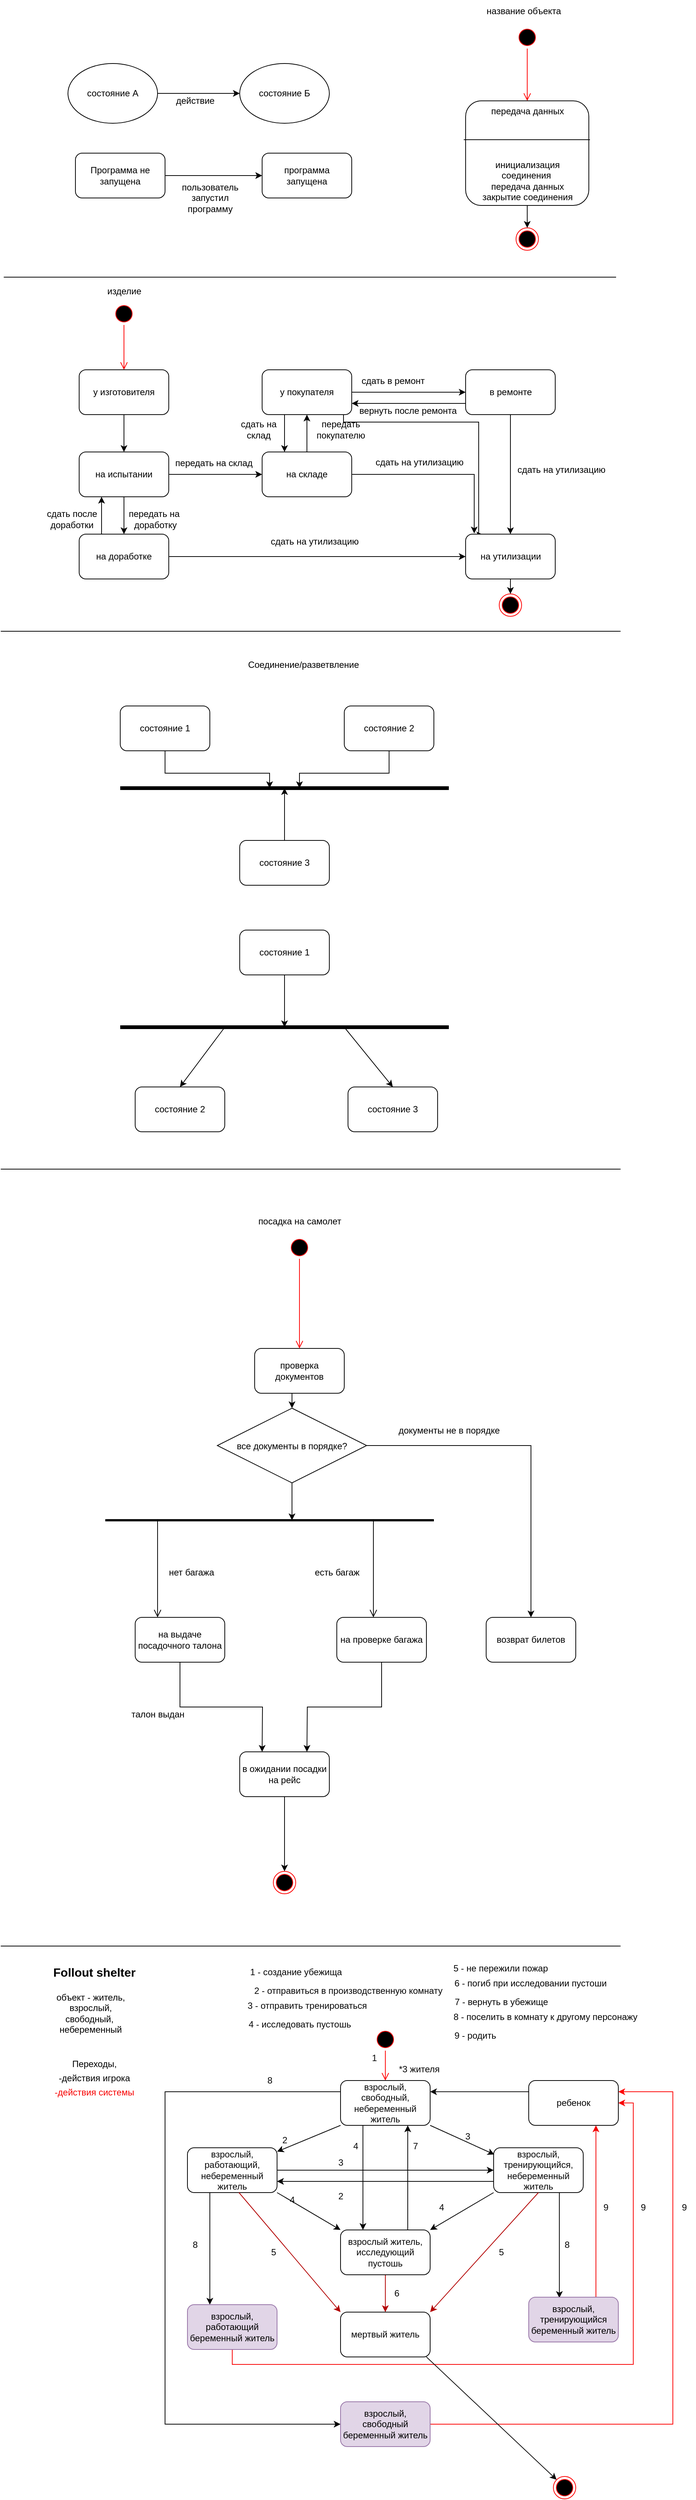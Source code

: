 <mxfile version="20.7.4" type="github">
  <diagram id="4FVqRy1BgZaTJsyZ32Cb" name="Страница 1">
    <mxGraphModel dx="880" dy="529" grid="1" gridSize="10" guides="1" tooltips="1" connect="1" arrows="1" fold="1" page="1" pageScale="1" pageWidth="827" pageHeight="1169" math="0" shadow="0">
      <root>
        <mxCell id="0" />
        <mxCell id="1" parent="0" />
        <mxCell id="MuFjzAMceaMPNN2TPgRs-1" value="состояние А" style="ellipse;whiteSpace=wrap;html=1;" vertex="1" parent="1">
          <mxGeometry x="90" y="120" width="120" height="80" as="geometry" />
        </mxCell>
        <mxCell id="MuFjzAMceaMPNN2TPgRs-2" value="состояние Б" style="ellipse;whiteSpace=wrap;html=1;" vertex="1" parent="1">
          <mxGeometry x="320" y="120" width="120" height="80" as="geometry" />
        </mxCell>
        <mxCell id="MuFjzAMceaMPNN2TPgRs-3" value="" style="endArrow=classic;html=1;rounded=0;exitX=1;exitY=0.5;exitDx=0;exitDy=0;entryX=0;entryY=0.5;entryDx=0;entryDy=0;" edge="1" parent="1" source="MuFjzAMceaMPNN2TPgRs-1" target="MuFjzAMceaMPNN2TPgRs-2">
          <mxGeometry width="50" height="50" relative="1" as="geometry">
            <mxPoint x="390" y="300" as="sourcePoint" />
            <mxPoint x="440" y="250" as="targetPoint" />
          </mxGeometry>
        </mxCell>
        <mxCell id="MuFjzAMceaMPNN2TPgRs-4" value="Программа не запущена" style="rounded=1;whiteSpace=wrap;html=1;" vertex="1" parent="1">
          <mxGeometry x="100" y="240" width="120" height="60" as="geometry" />
        </mxCell>
        <mxCell id="MuFjzAMceaMPNN2TPgRs-5" value="программа запущена" style="rounded=1;whiteSpace=wrap;html=1;" vertex="1" parent="1">
          <mxGeometry x="350" y="240" width="120" height="60" as="geometry" />
        </mxCell>
        <mxCell id="MuFjzAMceaMPNN2TPgRs-6" value="" style="endArrow=classic;html=1;rounded=0;exitX=1;exitY=0.5;exitDx=0;exitDy=0;" edge="1" parent="1" source="MuFjzAMceaMPNN2TPgRs-4" target="MuFjzAMceaMPNN2TPgRs-5">
          <mxGeometry width="50" height="50" relative="1" as="geometry">
            <mxPoint x="390" y="290" as="sourcePoint" />
            <mxPoint x="440" y="240" as="targetPoint" />
          </mxGeometry>
        </mxCell>
        <mxCell id="MuFjzAMceaMPNN2TPgRs-7" value="пользователь &lt;br&gt;запустил &lt;br&gt;программу" style="text;html=1;align=center;verticalAlign=middle;resizable=0;points=[];autosize=1;strokeColor=none;fillColor=none;" vertex="1" parent="1">
          <mxGeometry x="230" y="270" width="100" height="60" as="geometry" />
        </mxCell>
        <mxCell id="MuFjzAMceaMPNN2TPgRs-8" value="действие" style="text;html=1;align=center;verticalAlign=middle;resizable=0;points=[];autosize=1;strokeColor=none;fillColor=none;" vertex="1" parent="1">
          <mxGeometry x="220" y="155" width="80" height="30" as="geometry" />
        </mxCell>
        <mxCell id="MuFjzAMceaMPNN2TPgRs-9" value="" style="ellipse;html=1;shape=startState;fillColor=#000000;strokeColor=#ff0000;" vertex="1" parent="1">
          <mxGeometry x="690" y="70" width="30" height="30" as="geometry" />
        </mxCell>
        <mxCell id="MuFjzAMceaMPNN2TPgRs-10" value="" style="edgeStyle=orthogonalEdgeStyle;html=1;verticalAlign=bottom;endArrow=open;endSize=8;strokeColor=#ff0000;rounded=0;entryX=0.5;entryY=0;entryDx=0;entryDy=0;" edge="1" source="MuFjzAMceaMPNN2TPgRs-9" parent="1" target="MuFjzAMceaMPNN2TPgRs-13">
          <mxGeometry relative="1" as="geometry">
            <mxPoint x="705" y="160" as="targetPoint" />
          </mxGeometry>
        </mxCell>
        <mxCell id="MuFjzAMceaMPNN2TPgRs-11" value="" style="ellipse;html=1;shape=endState;fillColor=#000000;strokeColor=#ff0000;" vertex="1" parent="1">
          <mxGeometry x="690" y="340" width="30" height="30" as="geometry" />
        </mxCell>
        <mxCell id="MuFjzAMceaMPNN2TPgRs-12" value="название объекта" style="text;html=1;align=center;verticalAlign=middle;resizable=0;points=[];autosize=1;strokeColor=none;fillColor=none;" vertex="1" parent="1">
          <mxGeometry x="640" y="35" width="120" height="30" as="geometry" />
        </mxCell>
        <mxCell id="MuFjzAMceaMPNN2TPgRs-13" value="передача данных&lt;br&gt;&lt;br&gt;&lt;br&gt;&lt;br&gt;&lt;br&gt;инициализация&lt;br&gt;соединения&amp;nbsp;&lt;br&gt;передача данных&lt;br&gt;закрытие соединения" style="rounded=1;whiteSpace=wrap;html=1;verticalAlign=top;" vertex="1" parent="1">
          <mxGeometry x="622.5" y="170" width="165" height="140" as="geometry" />
        </mxCell>
        <mxCell id="MuFjzAMceaMPNN2TPgRs-14" value="" style="endArrow=none;html=1;rounded=0;entryX=1.009;entryY=0.371;entryDx=0;entryDy=0;entryPerimeter=0;" edge="1" parent="1" target="MuFjzAMceaMPNN2TPgRs-13">
          <mxGeometry width="50" height="50" relative="1" as="geometry">
            <mxPoint x="620" y="222" as="sourcePoint" />
            <mxPoint x="730" y="185" as="targetPoint" />
          </mxGeometry>
        </mxCell>
        <mxCell id="MuFjzAMceaMPNN2TPgRs-15" value="" style="endArrow=classic;html=1;rounded=0;entryX=0.5;entryY=0;entryDx=0;entryDy=0;exitX=0.5;exitY=1;exitDx=0;exitDy=0;" edge="1" parent="1" source="MuFjzAMceaMPNN2TPgRs-13" target="MuFjzAMceaMPNN2TPgRs-11">
          <mxGeometry width="50" height="50" relative="1" as="geometry">
            <mxPoint x="390" y="270" as="sourcePoint" />
            <mxPoint x="440" y="220" as="targetPoint" />
          </mxGeometry>
        </mxCell>
        <mxCell id="MuFjzAMceaMPNN2TPgRs-16" value="" style="ellipse;html=1;shape=startState;fillColor=#000000;strokeColor=#ff0000;" vertex="1" parent="1">
          <mxGeometry x="150" y="440" width="30" height="30" as="geometry" />
        </mxCell>
        <mxCell id="MuFjzAMceaMPNN2TPgRs-17" value="" style="edgeStyle=orthogonalEdgeStyle;html=1;verticalAlign=bottom;endArrow=open;endSize=8;strokeColor=#ff0000;rounded=0;" edge="1" source="MuFjzAMceaMPNN2TPgRs-16" parent="1">
          <mxGeometry relative="1" as="geometry">
            <mxPoint x="165" y="530" as="targetPoint" />
          </mxGeometry>
        </mxCell>
        <mxCell id="MuFjzAMceaMPNN2TPgRs-18" value="изделие" style="text;html=1;align=center;verticalAlign=middle;resizable=0;points=[];autosize=1;strokeColor=none;fillColor=none;" vertex="1" parent="1">
          <mxGeometry x="130" y="410" width="70" height="30" as="geometry" />
        </mxCell>
        <mxCell id="MuFjzAMceaMPNN2TPgRs-19" value="" style="line;strokeWidth=1;fillColor=none;align=left;verticalAlign=middle;spacingTop=-1;spacingLeft=3;spacingRight=3;rotatable=0;labelPosition=right;points=[];portConstraint=eastwest;strokeColor=inherit;" vertex="1" parent="1">
          <mxGeometry x="4" y="402" width="820" height="8" as="geometry" />
        </mxCell>
        <mxCell id="MuFjzAMceaMPNN2TPgRs-20" value="у изготовителя" style="rounded=1;whiteSpace=wrap;html=1;" vertex="1" parent="1">
          <mxGeometry x="105" y="530" width="120" height="60" as="geometry" />
        </mxCell>
        <mxCell id="MuFjzAMceaMPNN2TPgRs-21" value="на испытании" style="rounded=1;whiteSpace=wrap;html=1;" vertex="1" parent="1">
          <mxGeometry x="105" y="640" width="120" height="60" as="geometry" />
        </mxCell>
        <mxCell id="MuFjzAMceaMPNN2TPgRs-22" value="" style="endArrow=classic;html=1;rounded=0;exitX=0.5;exitY=1;exitDx=0;exitDy=0;entryX=0.5;entryY=0;entryDx=0;entryDy=0;" edge="1" parent="1" source="MuFjzAMceaMPNN2TPgRs-20" target="MuFjzAMceaMPNN2TPgRs-21">
          <mxGeometry width="50" height="50" relative="1" as="geometry">
            <mxPoint x="390" y="670" as="sourcePoint" />
            <mxPoint x="440" y="620" as="targetPoint" />
          </mxGeometry>
        </mxCell>
        <mxCell id="MuFjzAMceaMPNN2TPgRs-45" style="edgeStyle=orthogonalEdgeStyle;rounded=0;orthogonalLoop=1;jettySize=auto;html=1;exitX=1;exitY=0.5;exitDx=0;exitDy=0;entryX=0.096;entryY=-0.017;entryDx=0;entryDy=0;entryPerimeter=0;" edge="1" parent="1" source="MuFjzAMceaMPNN2TPgRs-23" target="MuFjzAMceaMPNN2TPgRs-42">
          <mxGeometry relative="1" as="geometry" />
        </mxCell>
        <mxCell id="MuFjzAMceaMPNN2TPgRs-23" value="на складе" style="rounded=1;whiteSpace=wrap;html=1;" vertex="1" parent="1">
          <mxGeometry x="350" y="640" width="120" height="60" as="geometry" />
        </mxCell>
        <mxCell id="MuFjzAMceaMPNN2TPgRs-24" value="" style="endArrow=classic;html=1;rounded=0;exitX=1;exitY=0.5;exitDx=0;exitDy=0;entryX=0;entryY=0.5;entryDx=0;entryDy=0;" edge="1" parent="1" source="MuFjzAMceaMPNN2TPgRs-21" target="MuFjzAMceaMPNN2TPgRs-23">
          <mxGeometry width="50" height="50" relative="1" as="geometry">
            <mxPoint x="390" y="670" as="sourcePoint" />
            <mxPoint x="440" y="620" as="targetPoint" />
          </mxGeometry>
        </mxCell>
        <mxCell id="MuFjzAMceaMPNN2TPgRs-25" value="передать на склад" style="text;html=1;align=center;verticalAlign=middle;resizable=0;points=[];autosize=1;strokeColor=none;fillColor=none;" vertex="1" parent="1">
          <mxGeometry x="220" y="640" width="130" height="30" as="geometry" />
        </mxCell>
        <mxCell id="MuFjzAMceaMPNN2TPgRs-43" style="edgeStyle=orthogonalEdgeStyle;rounded=0;orthogonalLoop=1;jettySize=auto;html=1;exitX=1;exitY=0.5;exitDx=0;exitDy=0;entryX=0;entryY=0.5;entryDx=0;entryDy=0;" edge="1" parent="1" source="MuFjzAMceaMPNN2TPgRs-26" target="MuFjzAMceaMPNN2TPgRs-42">
          <mxGeometry relative="1" as="geometry" />
        </mxCell>
        <mxCell id="MuFjzAMceaMPNN2TPgRs-26" value="на доработке" style="rounded=1;whiteSpace=wrap;html=1;" vertex="1" parent="1">
          <mxGeometry x="105" y="750" width="120" height="60" as="geometry" />
        </mxCell>
        <mxCell id="MuFjzAMceaMPNN2TPgRs-27" value="" style="endArrow=classic;html=1;rounded=0;exitX=0.5;exitY=1;exitDx=0;exitDy=0;entryX=0.5;entryY=0;entryDx=0;entryDy=0;" edge="1" parent="1" source="MuFjzAMceaMPNN2TPgRs-21" target="MuFjzAMceaMPNN2TPgRs-26">
          <mxGeometry width="50" height="50" relative="1" as="geometry">
            <mxPoint x="390" y="670" as="sourcePoint" />
            <mxPoint x="440" y="620" as="targetPoint" />
          </mxGeometry>
        </mxCell>
        <mxCell id="MuFjzAMceaMPNN2TPgRs-28" value="передать на&lt;br&gt;&amp;nbsp;доработку" style="text;html=1;align=center;verticalAlign=middle;resizable=0;points=[];autosize=1;strokeColor=none;fillColor=none;" vertex="1" parent="1">
          <mxGeometry x="160" y="710" width="90" height="40" as="geometry" />
        </mxCell>
        <mxCell id="MuFjzAMceaMPNN2TPgRs-29" value="" style="endArrow=classic;html=1;rounded=0;exitX=0.25;exitY=0;exitDx=0;exitDy=0;entryX=0.25;entryY=1;entryDx=0;entryDy=0;" edge="1" parent="1" source="MuFjzAMceaMPNN2TPgRs-26" target="MuFjzAMceaMPNN2TPgRs-21">
          <mxGeometry width="50" height="50" relative="1" as="geometry">
            <mxPoint x="390" y="670" as="sourcePoint" />
            <mxPoint x="40" y="740" as="targetPoint" />
          </mxGeometry>
        </mxCell>
        <mxCell id="MuFjzAMceaMPNN2TPgRs-30" value="сдать после&lt;br&gt;доработки" style="text;html=1;align=center;verticalAlign=middle;resizable=0;points=[];autosize=1;strokeColor=none;fillColor=none;" vertex="1" parent="1">
          <mxGeometry x="50" y="710" width="90" height="40" as="geometry" />
        </mxCell>
        <mxCell id="MuFjzAMceaMPNN2TPgRs-47" style="edgeStyle=orthogonalEdgeStyle;rounded=0;orthogonalLoop=1;jettySize=auto;html=1;exitX=0.544;exitY=0;exitDx=0;exitDy=0;entryX=0.196;entryY=0.017;entryDx=0;entryDy=0;entryPerimeter=0;exitPerimeter=0;" edge="1" parent="1" source="MuFjzAMceaMPNN2TPgRs-33" target="MuFjzAMceaMPNN2TPgRs-42">
          <mxGeometry relative="1" as="geometry">
            <Array as="points">
              <mxPoint x="459" y="600" />
              <mxPoint x="640" y="600" />
              <mxPoint x="640" y="751" />
            </Array>
          </mxGeometry>
        </mxCell>
        <mxCell id="MuFjzAMceaMPNN2TPgRs-31" value="у покупателя" style="rounded=1;whiteSpace=wrap;html=1;" vertex="1" parent="1">
          <mxGeometry x="350" y="530" width="120" height="60" as="geometry" />
        </mxCell>
        <mxCell id="MuFjzAMceaMPNN2TPgRs-32" value="" style="endArrow=classic;html=1;rounded=0;entryX=0.5;entryY=1;entryDx=0;entryDy=0;" edge="1" parent="1" target="MuFjzAMceaMPNN2TPgRs-31">
          <mxGeometry width="50" height="50" relative="1" as="geometry">
            <mxPoint x="410" y="640" as="sourcePoint" />
            <mxPoint x="460" y="610" as="targetPoint" />
          </mxGeometry>
        </mxCell>
        <mxCell id="MuFjzAMceaMPNN2TPgRs-33" value="передать&lt;br&gt;покупателю" style="text;html=1;align=center;verticalAlign=middle;resizable=0;points=[];autosize=1;strokeColor=none;fillColor=none;" vertex="1" parent="1">
          <mxGeometry x="410" y="590" width="90" height="40" as="geometry" />
        </mxCell>
        <mxCell id="MuFjzAMceaMPNN2TPgRs-34" value="" style="endArrow=classic;html=1;rounded=0;exitX=0.25;exitY=1;exitDx=0;exitDy=0;entryX=0.25;entryY=0;entryDx=0;entryDy=0;" edge="1" parent="1" source="MuFjzAMceaMPNN2TPgRs-31" target="MuFjzAMceaMPNN2TPgRs-23">
          <mxGeometry width="50" height="50" relative="1" as="geometry">
            <mxPoint x="410" y="650" as="sourcePoint" />
            <mxPoint x="460" y="600" as="targetPoint" />
          </mxGeometry>
        </mxCell>
        <mxCell id="MuFjzAMceaMPNN2TPgRs-35" value="сдать на&lt;br&gt;склад" style="text;html=1;align=center;verticalAlign=middle;resizable=0;points=[];autosize=1;strokeColor=none;fillColor=none;" vertex="1" parent="1">
          <mxGeometry x="310" y="590" width="70" height="40" as="geometry" />
        </mxCell>
        <mxCell id="MuFjzAMceaMPNN2TPgRs-44" style="edgeStyle=orthogonalEdgeStyle;rounded=0;orthogonalLoop=1;jettySize=auto;html=1;exitX=0.5;exitY=1;exitDx=0;exitDy=0;" edge="1" parent="1" source="MuFjzAMceaMPNN2TPgRs-36" target="MuFjzAMceaMPNN2TPgRs-42">
          <mxGeometry relative="1" as="geometry" />
        </mxCell>
        <mxCell id="MuFjzAMceaMPNN2TPgRs-36" value="в ремонте" style="rounded=1;whiteSpace=wrap;html=1;" vertex="1" parent="1">
          <mxGeometry x="622.5" y="530" width="120" height="60" as="geometry" />
        </mxCell>
        <mxCell id="MuFjzAMceaMPNN2TPgRs-37" value="" style="endArrow=classic;html=1;rounded=0;entryX=0;entryY=0.5;entryDx=0;entryDy=0;exitX=1;exitY=0.5;exitDx=0;exitDy=0;" edge="1" parent="1" source="MuFjzAMceaMPNN2TPgRs-31" target="MuFjzAMceaMPNN2TPgRs-36">
          <mxGeometry width="50" height="50" relative="1" as="geometry">
            <mxPoint x="410" y="650" as="sourcePoint" />
            <mxPoint x="460" y="600" as="targetPoint" />
          </mxGeometry>
        </mxCell>
        <mxCell id="MuFjzAMceaMPNN2TPgRs-38" value="сдать в ремонт" style="text;html=1;align=center;verticalAlign=middle;resizable=0;points=[];autosize=1;strokeColor=none;fillColor=none;" vertex="1" parent="1">
          <mxGeometry x="470" y="530" width="110" height="30" as="geometry" />
        </mxCell>
        <mxCell id="MuFjzAMceaMPNN2TPgRs-39" value="" style="endArrow=classic;html=1;rounded=0;entryX=1;entryY=0.75;entryDx=0;entryDy=0;exitX=0;exitY=0.75;exitDx=0;exitDy=0;" edge="1" parent="1" source="MuFjzAMceaMPNN2TPgRs-36" target="MuFjzAMceaMPNN2TPgRs-31">
          <mxGeometry width="50" height="50" relative="1" as="geometry">
            <mxPoint x="410" y="650" as="sourcePoint" />
            <mxPoint x="460" y="600" as="targetPoint" />
          </mxGeometry>
        </mxCell>
        <mxCell id="MuFjzAMceaMPNN2TPgRs-40" value="вернуть после ремонта" style="text;html=1;align=center;verticalAlign=middle;resizable=0;points=[];autosize=1;strokeColor=none;fillColor=none;" vertex="1" parent="1">
          <mxGeometry x="470" y="570" width="150" height="30" as="geometry" />
        </mxCell>
        <mxCell id="MuFjzAMceaMPNN2TPgRs-41" value="" style="ellipse;html=1;shape=endState;fillColor=#000000;strokeColor=#ff0000;" vertex="1" parent="1">
          <mxGeometry x="667.5" y="830" width="30" height="30" as="geometry" />
        </mxCell>
        <mxCell id="MuFjzAMceaMPNN2TPgRs-51" style="edgeStyle=orthogonalEdgeStyle;rounded=0;orthogonalLoop=1;jettySize=auto;html=1;exitX=0.5;exitY=1;exitDx=0;exitDy=0;entryX=0.5;entryY=0;entryDx=0;entryDy=0;" edge="1" parent="1" source="MuFjzAMceaMPNN2TPgRs-42" target="MuFjzAMceaMPNN2TPgRs-41">
          <mxGeometry relative="1" as="geometry" />
        </mxCell>
        <mxCell id="MuFjzAMceaMPNN2TPgRs-42" value="на утилизации" style="rounded=1;whiteSpace=wrap;html=1;" vertex="1" parent="1">
          <mxGeometry x="622.5" y="750" width="120" height="60" as="geometry" />
        </mxCell>
        <mxCell id="MuFjzAMceaMPNN2TPgRs-48" value="сдать на утилизацию" style="text;html=1;align=center;verticalAlign=middle;resizable=0;points=[];autosize=1;strokeColor=none;fillColor=none;" vertex="1" parent="1">
          <mxGeometry x="350" y="745" width="140" height="30" as="geometry" />
        </mxCell>
        <mxCell id="MuFjzAMceaMPNN2TPgRs-49" value="сдать на утилизацию" style="text;whiteSpace=wrap;html=1;" vertex="1" parent="1">
          <mxGeometry x="500" y="640" width="150" height="40" as="geometry" />
        </mxCell>
        <mxCell id="MuFjzAMceaMPNN2TPgRs-50" value="сдать на утилизацию" style="text;whiteSpace=wrap;html=1;" vertex="1" parent="1">
          <mxGeometry x="690" y="650" width="150" height="40" as="geometry" />
        </mxCell>
        <mxCell id="MuFjzAMceaMPNN2TPgRs-52" value="" style="endArrow=none;html=1;rounded=0;" edge="1" parent="1">
          <mxGeometry width="50" height="50" relative="1" as="geometry">
            <mxPoint y="880" as="sourcePoint" />
            <mxPoint x="830" y="880" as="targetPoint" />
          </mxGeometry>
        </mxCell>
        <mxCell id="MuFjzAMceaMPNN2TPgRs-53" value="Соединение/разветвление" style="text;html=1;align=center;verticalAlign=middle;resizable=0;points=[];autosize=1;strokeColor=none;fillColor=none;" vertex="1" parent="1">
          <mxGeometry x="320" y="910" width="170" height="30" as="geometry" />
        </mxCell>
        <mxCell id="MuFjzAMceaMPNN2TPgRs-57" style="edgeStyle=orthogonalEdgeStyle;rounded=0;orthogonalLoop=1;jettySize=auto;html=1;exitX=0.5;exitY=1;exitDx=0;exitDy=0;strokeWidth=1;" edge="1" parent="1" source="MuFjzAMceaMPNN2TPgRs-54">
          <mxGeometry relative="1" as="geometry">
            <mxPoint x="360" y="1090" as="targetPoint" />
            <Array as="points">
              <mxPoint x="220" y="1070" />
              <mxPoint x="360" y="1070" />
            </Array>
          </mxGeometry>
        </mxCell>
        <mxCell id="MuFjzAMceaMPNN2TPgRs-54" value="состояние 1" style="rounded=1;whiteSpace=wrap;html=1;" vertex="1" parent="1">
          <mxGeometry x="160" y="980" width="120" height="60" as="geometry" />
        </mxCell>
        <mxCell id="MuFjzAMceaMPNN2TPgRs-58" style="edgeStyle=orthogonalEdgeStyle;rounded=0;orthogonalLoop=1;jettySize=auto;html=1;exitX=0.5;exitY=1;exitDx=0;exitDy=0;strokeWidth=1;" edge="1" parent="1" source="MuFjzAMceaMPNN2TPgRs-55">
          <mxGeometry relative="1" as="geometry">
            <mxPoint x="400" y="1090" as="targetPoint" />
            <Array as="points">
              <mxPoint x="520" y="1070" />
              <mxPoint x="400" y="1070" />
            </Array>
          </mxGeometry>
        </mxCell>
        <mxCell id="MuFjzAMceaMPNN2TPgRs-55" value="состояние 2" style="rounded=1;whiteSpace=wrap;html=1;" vertex="1" parent="1">
          <mxGeometry x="460" y="980" width="120" height="60" as="geometry" />
        </mxCell>
        <mxCell id="MuFjzAMceaMPNN2TPgRs-56" value="" style="endArrow=none;html=1;rounded=0;strokeWidth=5;" edge="1" parent="1">
          <mxGeometry width="50" height="50" relative="1" as="geometry">
            <mxPoint x="160" y="1090" as="sourcePoint" />
            <mxPoint x="600" y="1090" as="targetPoint" />
          </mxGeometry>
        </mxCell>
        <mxCell id="MuFjzAMceaMPNN2TPgRs-60" style="edgeStyle=orthogonalEdgeStyle;rounded=0;orthogonalLoop=1;jettySize=auto;html=1;exitX=0.5;exitY=0;exitDx=0;exitDy=0;strokeWidth=1;" edge="1" parent="1" source="MuFjzAMceaMPNN2TPgRs-59">
          <mxGeometry relative="1" as="geometry">
            <mxPoint x="380" y="1090" as="targetPoint" />
          </mxGeometry>
        </mxCell>
        <mxCell id="MuFjzAMceaMPNN2TPgRs-59" value="состояние 3" style="rounded=1;whiteSpace=wrap;html=1;" vertex="1" parent="1">
          <mxGeometry x="320" y="1160" width="120" height="60" as="geometry" />
        </mxCell>
        <mxCell id="MuFjzAMceaMPNN2TPgRs-61" value="" style="endArrow=none;html=1;rounded=0;strokeWidth=1;" edge="1" parent="1">
          <mxGeometry width="50" height="50" relative="1" as="geometry">
            <mxPoint y="1600" as="sourcePoint" />
            <mxPoint x="830" y="1600" as="targetPoint" />
          </mxGeometry>
        </mxCell>
        <mxCell id="MuFjzAMceaMPNN2TPgRs-64" style="edgeStyle=orthogonalEdgeStyle;rounded=0;orthogonalLoop=1;jettySize=auto;html=1;exitX=0.5;exitY=1;exitDx=0;exitDy=0;strokeWidth=1;" edge="1" parent="1" source="MuFjzAMceaMPNN2TPgRs-62">
          <mxGeometry relative="1" as="geometry">
            <mxPoint x="380" y="1410" as="targetPoint" />
          </mxGeometry>
        </mxCell>
        <mxCell id="MuFjzAMceaMPNN2TPgRs-62" value="состояние 1" style="rounded=1;whiteSpace=wrap;html=1;" vertex="1" parent="1">
          <mxGeometry x="320" y="1280" width="120" height="60" as="geometry" />
        </mxCell>
        <mxCell id="MuFjzAMceaMPNN2TPgRs-63" value="" style="endArrow=none;html=1;rounded=0;strokeWidth=5;" edge="1" parent="1">
          <mxGeometry width="50" height="50" relative="1" as="geometry">
            <mxPoint x="160" y="1410" as="sourcePoint" />
            <mxPoint x="600" y="1410" as="targetPoint" />
          </mxGeometry>
        </mxCell>
        <mxCell id="MuFjzAMceaMPNN2TPgRs-66" value="состояние 2" style="rounded=1;whiteSpace=wrap;html=1;" vertex="1" parent="1">
          <mxGeometry x="180" y="1490" width="120" height="60" as="geometry" />
        </mxCell>
        <mxCell id="MuFjzAMceaMPNN2TPgRs-67" value="состояние 3" style="rounded=1;whiteSpace=wrap;html=1;" vertex="1" parent="1">
          <mxGeometry x="465" y="1490" width="120" height="60" as="geometry" />
        </mxCell>
        <mxCell id="MuFjzAMceaMPNN2TPgRs-68" value="" style="endArrow=classic;html=1;rounded=0;strokeWidth=1;entryX=0.5;entryY=0;entryDx=0;entryDy=0;" edge="1" parent="1" target="MuFjzAMceaMPNN2TPgRs-66">
          <mxGeometry width="50" height="50" relative="1" as="geometry">
            <mxPoint x="300" y="1410" as="sourcePoint" />
            <mxPoint x="470" y="1420" as="targetPoint" />
          </mxGeometry>
        </mxCell>
        <mxCell id="MuFjzAMceaMPNN2TPgRs-69" value="" style="endArrow=classic;html=1;rounded=0;strokeWidth=1;entryX=0.5;entryY=0;entryDx=0;entryDy=0;" edge="1" parent="1" target="MuFjzAMceaMPNN2TPgRs-67">
          <mxGeometry width="50" height="50" relative="1" as="geometry">
            <mxPoint x="460" y="1410" as="sourcePoint" />
            <mxPoint x="470" y="1420" as="targetPoint" />
          </mxGeometry>
        </mxCell>
        <mxCell id="MuFjzAMceaMPNN2TPgRs-86" style="edgeStyle=orthogonalEdgeStyle;rounded=0;orthogonalLoop=1;jettySize=auto;html=1;exitX=0.5;exitY=1;exitDx=0;exitDy=0;entryX=0.25;entryY=0;entryDx=0;entryDy=0;strokeWidth=1;" edge="1" parent="1" source="MuFjzAMceaMPNN2TPgRs-70">
          <mxGeometry relative="1" as="geometry">
            <mxPoint x="350" y="2380" as="targetPoint" />
          </mxGeometry>
        </mxCell>
        <mxCell id="MuFjzAMceaMPNN2TPgRs-70" value="на выдаче посадочного талона" style="rounded=1;whiteSpace=wrap;html=1;" vertex="1" parent="1">
          <mxGeometry x="180" y="2200" width="120" height="60" as="geometry" />
        </mxCell>
        <mxCell id="MuFjzAMceaMPNN2TPgRs-75" style="edgeStyle=orthogonalEdgeStyle;rounded=0;orthogonalLoop=1;jettySize=auto;html=1;exitX=0.5;exitY=1;exitDx=0;exitDy=0;entryX=0.5;entryY=0;entryDx=0;entryDy=0;strokeWidth=1;" edge="1" parent="1" source="MuFjzAMceaMPNN2TPgRs-71" target="MuFjzAMceaMPNN2TPgRs-74">
          <mxGeometry relative="1" as="geometry" />
        </mxCell>
        <mxCell id="MuFjzAMceaMPNN2TPgRs-71" value="проверка документов" style="rounded=1;whiteSpace=wrap;html=1;" vertex="1" parent="1">
          <mxGeometry x="340" y="1840" width="120" height="60" as="geometry" />
        </mxCell>
        <mxCell id="MuFjzAMceaMPNN2TPgRs-72" value="" style="ellipse;html=1;shape=startState;fillColor=#000000;strokeColor=#ff0000;" vertex="1" parent="1">
          <mxGeometry x="385" y="1690" width="30" height="30" as="geometry" />
        </mxCell>
        <mxCell id="MuFjzAMceaMPNN2TPgRs-73" value="" style="edgeStyle=orthogonalEdgeStyle;html=1;verticalAlign=bottom;endArrow=open;endSize=8;strokeColor=#ff0000;rounded=0;strokeWidth=1;entryX=0.5;entryY=0;entryDx=0;entryDy=0;" edge="1" source="MuFjzAMceaMPNN2TPgRs-72" parent="1" target="MuFjzAMceaMPNN2TPgRs-71">
          <mxGeometry relative="1" as="geometry">
            <mxPoint x="280" y="1730" as="targetPoint" />
          </mxGeometry>
        </mxCell>
        <mxCell id="MuFjzAMceaMPNN2TPgRs-80" style="edgeStyle=orthogonalEdgeStyle;rounded=0;orthogonalLoop=1;jettySize=auto;html=1;exitX=0.5;exitY=1;exitDx=0;exitDy=0;strokeWidth=1;" edge="1" parent="1" source="MuFjzAMceaMPNN2TPgRs-74">
          <mxGeometry relative="1" as="geometry">
            <mxPoint x="390" y="2070" as="targetPoint" />
          </mxGeometry>
        </mxCell>
        <mxCell id="MuFjzAMceaMPNN2TPgRs-94" style="edgeStyle=orthogonalEdgeStyle;rounded=0;orthogonalLoop=1;jettySize=auto;html=1;exitX=1;exitY=0.5;exitDx=0;exitDy=0;entryX=0.5;entryY=0;entryDx=0;entryDy=0;strokeWidth=1;" edge="1" parent="1" source="MuFjzAMceaMPNN2TPgRs-74" target="MuFjzAMceaMPNN2TPgRs-93">
          <mxGeometry relative="1" as="geometry" />
        </mxCell>
        <mxCell id="MuFjzAMceaMPNN2TPgRs-74" value="все документы в порядке?" style="rhombus;" vertex="1" parent="1">
          <mxGeometry x="290" y="1920" width="200" height="100" as="geometry" />
        </mxCell>
        <mxCell id="MuFjzAMceaMPNN2TPgRs-78" style="edgeStyle=orthogonalEdgeStyle;rounded=0;orthogonalLoop=1;jettySize=auto;html=1;exitX=0.5;exitY=1;exitDx=0;exitDy=0;strokeWidth=1;" edge="1" parent="1" source="MuFjzAMceaMPNN2TPgRs-74" target="MuFjzAMceaMPNN2TPgRs-74">
          <mxGeometry relative="1" as="geometry" />
        </mxCell>
        <mxCell id="MuFjzAMceaMPNN2TPgRs-79" value="" style="endArrow=none;startArrow=none;endFill=0;startFill=0;endSize=8;html=1;verticalAlign=bottom;labelBackgroundColor=none;strokeWidth=3;rounded=0;" edge="1" parent="1">
          <mxGeometry width="160" relative="1" as="geometry">
            <mxPoint x="140" y="2070" as="sourcePoint" />
            <mxPoint x="580" y="2070" as="targetPoint" />
          </mxGeometry>
        </mxCell>
        <mxCell id="MuFjzAMceaMPNN2TPgRs-81" value="" style="endArrow=open;startArrow=none;endFill=0;startFill=0;endSize=8;html=1;verticalAlign=bottom;labelBackgroundColor=none;strokeWidth=1;rounded=0;entryX=0.25;entryY=0;entryDx=0;entryDy=0;" edge="1" parent="1" target="MuFjzAMceaMPNN2TPgRs-70">
          <mxGeometry width="160" relative="1" as="geometry">
            <mxPoint x="210" y="2070" as="sourcePoint" />
            <mxPoint x="480" y="2040" as="targetPoint" />
          </mxGeometry>
        </mxCell>
        <mxCell id="MuFjzAMceaMPNN2TPgRs-82" value="нет багажа" style="text;html=1;align=center;verticalAlign=middle;resizable=0;points=[];autosize=1;strokeColor=none;fillColor=none;" vertex="1" parent="1">
          <mxGeometry x="215" y="2125" width="80" height="30" as="geometry" />
        </mxCell>
        <mxCell id="MuFjzAMceaMPNN2TPgRs-83" value="" style="endArrow=open;startArrow=none;endFill=0;startFill=0;endSize=8;html=1;verticalAlign=bottom;labelBackgroundColor=none;strokeWidth=1;rounded=0;entryX=0.25;entryY=0;entryDx=0;entryDy=0;" edge="1" parent="1">
          <mxGeometry width="160" relative="1" as="geometry">
            <mxPoint x="499" y="2070" as="sourcePoint" />
            <mxPoint x="499" y="2200" as="targetPoint" />
          </mxGeometry>
        </mxCell>
        <mxCell id="MuFjzAMceaMPNN2TPgRs-87" style="edgeStyle=orthogonalEdgeStyle;rounded=0;orthogonalLoop=1;jettySize=auto;html=1;exitX=0.5;exitY=1;exitDx=0;exitDy=0;entryX=0.75;entryY=0;entryDx=0;entryDy=0;strokeWidth=1;" edge="1" parent="1" source="MuFjzAMceaMPNN2TPgRs-84">
          <mxGeometry relative="1" as="geometry">
            <mxPoint x="410" y="2380" as="targetPoint" />
          </mxGeometry>
        </mxCell>
        <mxCell id="MuFjzAMceaMPNN2TPgRs-84" value="на проверке багажа" style="rounded=1;whiteSpace=wrap;html=1;" vertex="1" parent="1">
          <mxGeometry x="450" y="2200" width="120" height="60" as="geometry" />
        </mxCell>
        <mxCell id="MuFjzAMceaMPNN2TPgRs-88" value="талон выдан" style="text;html=1;align=center;verticalAlign=middle;resizable=0;points=[];autosize=1;strokeColor=none;fillColor=none;" vertex="1" parent="1">
          <mxGeometry x="165" y="2315" width="90" height="30" as="geometry" />
        </mxCell>
        <mxCell id="MuFjzAMceaMPNN2TPgRs-91" style="edgeStyle=orthogonalEdgeStyle;rounded=0;orthogonalLoop=1;jettySize=auto;html=1;exitX=0.5;exitY=1;exitDx=0;exitDy=0;entryX=0.5;entryY=0;entryDx=0;entryDy=0;strokeWidth=1;" edge="1" parent="1" source="MuFjzAMceaMPNN2TPgRs-89" target="MuFjzAMceaMPNN2TPgRs-90">
          <mxGeometry relative="1" as="geometry" />
        </mxCell>
        <mxCell id="MuFjzAMceaMPNN2TPgRs-89" value="в ожидании посадки на рейс" style="rounded=1;whiteSpace=wrap;html=1;strokeWidth=1;" vertex="1" parent="1">
          <mxGeometry x="320" y="2380" width="120" height="60" as="geometry" />
        </mxCell>
        <mxCell id="MuFjzAMceaMPNN2TPgRs-90" value="" style="ellipse;html=1;shape=endState;fillColor=#000000;strokeColor=#ff0000;strokeWidth=1;" vertex="1" parent="1">
          <mxGeometry x="365" y="2540" width="30" height="30" as="geometry" />
        </mxCell>
        <mxCell id="MuFjzAMceaMPNN2TPgRs-93" value="возврат билетов" style="rounded=1;whiteSpace=wrap;html=1;strokeWidth=1;" vertex="1" parent="1">
          <mxGeometry x="650" y="2200" width="120" height="60" as="geometry" />
        </mxCell>
        <mxCell id="MuFjzAMceaMPNN2TPgRs-95" value="документы не в порядке" style="text;html=1;align=center;verticalAlign=middle;resizable=0;points=[];autosize=1;strokeColor=none;fillColor=none;" vertex="1" parent="1">
          <mxGeometry x="520" y="1935" width="160" height="30" as="geometry" />
        </mxCell>
        <mxCell id="MuFjzAMceaMPNN2TPgRs-96" value="есть багаж" style="text;html=1;align=center;verticalAlign=middle;resizable=0;points=[];autosize=1;strokeColor=none;fillColor=none;" vertex="1" parent="1">
          <mxGeometry x="410" y="2125" width="80" height="30" as="geometry" />
        </mxCell>
        <mxCell id="MuFjzAMceaMPNN2TPgRs-98" value="" style="endArrow=none;html=1;rounded=0;strokeWidth=1;" edge="1" parent="1">
          <mxGeometry width="50" height="50" relative="1" as="geometry">
            <mxPoint y="2640" as="sourcePoint" />
            <mxPoint x="830" y="2640" as="targetPoint" />
          </mxGeometry>
        </mxCell>
        <mxCell id="MuFjzAMceaMPNN2TPgRs-99" value="посадка на самолет" style="text;html=1;align=center;verticalAlign=middle;resizable=0;points=[];autosize=1;strokeColor=none;fillColor=none;" vertex="1" parent="1">
          <mxGeometry x="335" y="1655" width="130" height="30" as="geometry" />
        </mxCell>
        <mxCell id="MuFjzAMceaMPNN2TPgRs-100" value="Follout shelter" style="text;html=1;align=center;verticalAlign=middle;resizable=0;points=[];autosize=1;strokeColor=none;fillColor=none;fontSize=16;fontStyle=1" vertex="1" parent="1">
          <mxGeometry x="60" y="2660" width="130" height="30" as="geometry" />
        </mxCell>
        <mxCell id="MuFjzAMceaMPNN2TPgRs-101" value="объект - житель, &lt;br&gt;взрослый, &lt;br&gt;свободный,&amp;nbsp;&lt;br&gt;небеременный" style="text;html=1;align=center;verticalAlign=middle;resizable=0;points=[];autosize=1;strokeColor=none;fillColor=none;" vertex="1" parent="1">
          <mxGeometry x="60" y="2695" width="120" height="70" as="geometry" />
        </mxCell>
        <mxCell id="MuFjzAMceaMPNN2TPgRs-102" value="&lt;font style=&quot;font-size: 12px; font-weight: normal;&quot;&gt;Переходы, &lt;br&gt;-действия игрока&lt;br&gt;&lt;font style=&quot;font-size: 12px;&quot; color=&quot;#f70202&quot;&gt;-действия системы&lt;/font&gt;&lt;/font&gt;" style="text;html=1;align=center;verticalAlign=middle;resizable=0;points=[];autosize=1;strokeColor=none;fillColor=none;fontSize=16;fontStyle=1" vertex="1" parent="1">
          <mxGeometry x="60" y="2780" width="130" height="70" as="geometry" />
        </mxCell>
        <mxCell id="MuFjzAMceaMPNN2TPgRs-103" value="" style="ellipse;html=1;shape=startState;fillColor=#000000;strokeColor=#ff0000;strokeWidth=1;fontSize=12;fontColor=#f70202;" vertex="1" parent="1">
          <mxGeometry x="500" y="2750" width="30" height="30" as="geometry" />
        </mxCell>
        <mxCell id="MuFjzAMceaMPNN2TPgRs-104" value="" style="edgeStyle=orthogonalEdgeStyle;html=1;verticalAlign=bottom;endArrow=open;endSize=8;strokeColor=#ff0000;rounded=0;strokeWidth=1;fontSize=12;fontColor=#f70202;" edge="1" source="MuFjzAMceaMPNN2TPgRs-103" parent="1">
          <mxGeometry relative="1" as="geometry">
            <mxPoint x="515" y="2820" as="targetPoint" />
          </mxGeometry>
        </mxCell>
        <mxCell id="MuFjzAMceaMPNN2TPgRs-105" value="&lt;font color=&quot;#080808&quot;&gt;1 - создание убежища&lt;/font&gt;" style="text;html=1;align=center;verticalAlign=middle;resizable=0;points=[];autosize=1;strokeColor=none;fillColor=none;fontSize=12;fontColor=#f70202;" vertex="1" parent="1">
          <mxGeometry x="320" y="2660" width="150" height="30" as="geometry" />
        </mxCell>
        <mxCell id="MuFjzAMceaMPNN2TPgRs-123" style="edgeStyle=orthogonalEdgeStyle;rounded=0;orthogonalLoop=1;jettySize=auto;html=1;exitX=0.25;exitY=1;exitDx=0;exitDy=0;strokeWidth=1;fontSize=12;fontColor=#080808;entryX=0.25;entryY=0;entryDx=0;entryDy=0;" edge="1" parent="1" source="MuFjzAMceaMPNN2TPgRs-106" target="MuFjzAMceaMPNN2TPgRs-122">
          <mxGeometry relative="1" as="geometry">
            <mxPoint x="520" y="3020" as="targetPoint" />
          </mxGeometry>
        </mxCell>
        <mxCell id="MuFjzAMceaMPNN2TPgRs-152" style="edgeStyle=orthogonalEdgeStyle;rounded=0;orthogonalLoop=1;jettySize=auto;html=1;exitX=0;exitY=0.25;exitDx=0;exitDy=0;entryX=0;entryY=0.5;entryDx=0;entryDy=0;strokeWidth=1;fontSize=12;fontColor=#050505;" edge="1" parent="1" source="MuFjzAMceaMPNN2TPgRs-106" target="MuFjzAMceaMPNN2TPgRs-149">
          <mxGeometry relative="1" as="geometry">
            <Array as="points">
              <mxPoint x="220" y="2835" />
              <mxPoint x="220" y="3280" />
            </Array>
          </mxGeometry>
        </mxCell>
        <mxCell id="MuFjzAMceaMPNN2TPgRs-106" value="взрослый, свободный, небеременный житель" style="rounded=1;whiteSpace=wrap;html=1;strokeWidth=1;fontSize=12;fontColor=#080808;" vertex="1" parent="1">
          <mxGeometry x="455" y="2820" width="120" height="60" as="geometry" />
        </mxCell>
        <mxCell id="MuFjzAMceaMPNN2TPgRs-107" value="*3 жителя" style="text;html=1;align=center;verticalAlign=middle;resizable=0;points=[];autosize=1;strokeColor=none;fillColor=none;fontSize=12;fontColor=#080808;" vertex="1" parent="1">
          <mxGeometry x="520" y="2790" width="80" height="30" as="geometry" />
        </mxCell>
        <mxCell id="MuFjzAMceaMPNN2TPgRs-118" style="edgeStyle=orthogonalEdgeStyle;rounded=0;orthogonalLoop=1;jettySize=auto;html=1;exitX=1;exitY=0.5;exitDx=0;exitDy=0;entryX=0;entryY=0.5;entryDx=0;entryDy=0;strokeWidth=1;fontSize=12;fontColor=#080808;" edge="1" parent="1" source="MuFjzAMceaMPNN2TPgRs-108" target="MuFjzAMceaMPNN2TPgRs-112">
          <mxGeometry relative="1" as="geometry" />
        </mxCell>
        <mxCell id="MuFjzAMceaMPNN2TPgRs-150" style="edgeStyle=orthogonalEdgeStyle;rounded=0;orthogonalLoop=1;jettySize=auto;html=1;exitX=0.25;exitY=1;exitDx=0;exitDy=0;entryX=0.25;entryY=0;entryDx=0;entryDy=0;strokeWidth=1;fontSize=12;fontColor=#050505;" edge="1" parent="1" source="MuFjzAMceaMPNN2TPgRs-108" target="MuFjzAMceaMPNN2TPgRs-148">
          <mxGeometry relative="1" as="geometry" />
        </mxCell>
        <mxCell id="MuFjzAMceaMPNN2TPgRs-108" value="взрослый,&lt;br&gt;работающий,&lt;br&gt;небеременный житель" style="rounded=1;whiteSpace=wrap;html=1;strokeWidth=1;fontSize=12;fontColor=#080808;" vertex="1" parent="1">
          <mxGeometry x="250" y="2910" width="120" height="60" as="geometry" />
        </mxCell>
        <mxCell id="MuFjzAMceaMPNN2TPgRs-109" value="" style="endArrow=classic;html=1;rounded=0;strokeWidth=1;fontSize=12;fontColor=#080808;exitX=0;exitY=1;exitDx=0;exitDy=0;" edge="1" parent="1" source="MuFjzAMceaMPNN2TPgRs-106" target="MuFjzAMceaMPNN2TPgRs-108">
          <mxGeometry width="50" height="50" relative="1" as="geometry">
            <mxPoint x="280" y="3090" as="sourcePoint" />
            <mxPoint x="330" y="3040" as="targetPoint" />
          </mxGeometry>
        </mxCell>
        <mxCell id="MuFjzAMceaMPNN2TPgRs-111" value="2 - отправиться в производственную комнату" style="text;html=1;align=center;verticalAlign=middle;resizable=0;points=[];autosize=1;strokeColor=none;fillColor=none;fontSize=12;fontColor=#080808;" vertex="1" parent="1">
          <mxGeometry x="325" y="2685" width="280" height="30" as="geometry" />
        </mxCell>
        <mxCell id="MuFjzAMceaMPNN2TPgRs-119" style="edgeStyle=orthogonalEdgeStyle;rounded=0;orthogonalLoop=1;jettySize=auto;html=1;exitX=0;exitY=0.75;exitDx=0;exitDy=0;entryX=1;entryY=0.75;entryDx=0;entryDy=0;strokeWidth=1;fontSize=12;fontColor=#080808;" edge="1" parent="1" source="MuFjzAMceaMPNN2TPgRs-112" target="MuFjzAMceaMPNN2TPgRs-108">
          <mxGeometry relative="1" as="geometry" />
        </mxCell>
        <mxCell id="MuFjzAMceaMPNN2TPgRs-151" style="edgeStyle=orthogonalEdgeStyle;rounded=0;orthogonalLoop=1;jettySize=auto;html=1;exitX=0.75;exitY=1;exitDx=0;exitDy=0;entryX=0.342;entryY=0.017;entryDx=0;entryDy=0;entryPerimeter=0;strokeWidth=1;fontSize=12;fontColor=#050505;" edge="1" parent="1" source="MuFjzAMceaMPNN2TPgRs-112" target="MuFjzAMceaMPNN2TPgRs-147">
          <mxGeometry relative="1" as="geometry">
            <Array as="points">
              <mxPoint x="748" y="2970" />
            </Array>
          </mxGeometry>
        </mxCell>
        <mxCell id="MuFjzAMceaMPNN2TPgRs-112" value="взрослый,&lt;br&gt;тренирующийся,&lt;br&gt;небеременный житель" style="rounded=1;whiteSpace=wrap;html=1;strokeWidth=1;fontSize=12;fontColor=#080808;" vertex="1" parent="1">
          <mxGeometry x="660" y="2910" width="120" height="60" as="geometry" />
        </mxCell>
        <mxCell id="MuFjzAMceaMPNN2TPgRs-113" value="1" style="text;html=1;align=center;verticalAlign=middle;resizable=0;points=[];autosize=1;strokeColor=none;fillColor=none;fontSize=12;fontColor=#080808;" vertex="1" parent="1">
          <mxGeometry x="485" y="2775" width="30" height="30" as="geometry" />
        </mxCell>
        <mxCell id="MuFjzAMceaMPNN2TPgRs-114" value="2" style="text;html=1;align=center;verticalAlign=middle;resizable=0;points=[];autosize=1;strokeColor=none;fillColor=none;fontSize=12;fontColor=#080808;" vertex="1" parent="1">
          <mxGeometry x="365" y="2885" width="30" height="30" as="geometry" />
        </mxCell>
        <mxCell id="MuFjzAMceaMPNN2TPgRs-115" value="" style="endArrow=classic;html=1;rounded=0;strokeWidth=1;fontSize=12;fontColor=#080808;exitX=1;exitY=1;exitDx=0;exitDy=0;entryX=0.008;entryY=0.15;entryDx=0;entryDy=0;entryPerimeter=0;" edge="1" parent="1" source="MuFjzAMceaMPNN2TPgRs-106" target="MuFjzAMceaMPNN2TPgRs-112">
          <mxGeometry width="50" height="50" relative="1" as="geometry">
            <mxPoint x="280" y="2890" as="sourcePoint" />
            <mxPoint x="330" y="2840" as="targetPoint" />
          </mxGeometry>
        </mxCell>
        <mxCell id="MuFjzAMceaMPNN2TPgRs-116" value="3" style="text;html=1;align=center;verticalAlign=middle;resizable=0;points=[];autosize=1;strokeColor=none;fillColor=none;fontSize=12;fontColor=#080808;" vertex="1" parent="1">
          <mxGeometry x="610" y="2880" width="30" height="30" as="geometry" />
        </mxCell>
        <mxCell id="MuFjzAMceaMPNN2TPgRs-117" value="3 - отправить тренироваться" style="text;html=1;align=center;verticalAlign=middle;resizable=0;points=[];autosize=1;strokeColor=none;fillColor=none;fontSize=12;fontColor=#080808;" vertex="1" parent="1">
          <mxGeometry x="320" y="2705" width="180" height="30" as="geometry" />
        </mxCell>
        <mxCell id="MuFjzAMceaMPNN2TPgRs-120" value="3" style="text;html=1;align=center;verticalAlign=middle;resizable=0;points=[];autosize=1;strokeColor=none;fillColor=none;fontSize=12;fontColor=#080808;" vertex="1" parent="1">
          <mxGeometry x="440" y="2915" width="30" height="30" as="geometry" />
        </mxCell>
        <mxCell id="MuFjzAMceaMPNN2TPgRs-121" value="2" style="text;html=1;align=center;verticalAlign=middle;resizable=0;points=[];autosize=1;strokeColor=none;fillColor=none;fontSize=12;fontColor=#080808;" vertex="1" parent="1">
          <mxGeometry x="440" y="2960" width="30" height="30" as="geometry" />
        </mxCell>
        <mxCell id="MuFjzAMceaMPNN2TPgRs-132" style="edgeStyle=orthogonalEdgeStyle;rounded=0;orthogonalLoop=1;jettySize=auto;html=1;exitX=0.5;exitY=1;exitDx=0;exitDy=0;entryX=0.5;entryY=0;entryDx=0;entryDy=0;strokeWidth=1;fontSize=12;fontColor=#080808;fillColor=#e51400;strokeColor=#B20000;" edge="1" parent="1" source="MuFjzAMceaMPNN2TPgRs-122" target="MuFjzAMceaMPNN2TPgRs-131">
          <mxGeometry relative="1" as="geometry" />
        </mxCell>
        <mxCell id="MuFjzAMceaMPNN2TPgRs-122" value="взрослый житель, исследующий&lt;br&gt;пустошь" style="rounded=1;whiteSpace=wrap;html=1;strokeWidth=1;fontSize=12;fontColor=#080808;" vertex="1" parent="1">
          <mxGeometry x="455" y="3020" width="120" height="60" as="geometry" />
        </mxCell>
        <mxCell id="MuFjzAMceaMPNN2TPgRs-125" value="" style="endArrow=classic;html=1;rounded=0;strokeWidth=1;fontSize=12;fontColor=#080808;exitX=1;exitY=1;exitDx=0;exitDy=0;entryX=0;entryY=0;entryDx=0;entryDy=0;" edge="1" parent="1" source="MuFjzAMceaMPNN2TPgRs-108" target="MuFjzAMceaMPNN2TPgRs-122">
          <mxGeometry width="50" height="50" relative="1" as="geometry">
            <mxPoint x="340" y="3010" as="sourcePoint" />
            <mxPoint x="195" y="3052.439" as="targetPoint" />
          </mxGeometry>
        </mxCell>
        <mxCell id="MuFjzAMceaMPNN2TPgRs-126" value="" style="endArrow=classic;html=1;rounded=0;strokeWidth=1;fontSize=12;fontColor=#080808;exitX=0;exitY=1;exitDx=0;exitDy=0;entryX=1;entryY=0;entryDx=0;entryDy=0;" edge="1" parent="1" source="MuFjzAMceaMPNN2TPgRs-112" target="MuFjzAMceaMPNN2TPgRs-122">
          <mxGeometry width="50" height="50" relative="1" as="geometry">
            <mxPoint x="650" y="3020" as="sourcePoint" />
            <mxPoint x="505" y="3062.439" as="targetPoint" />
          </mxGeometry>
        </mxCell>
        <mxCell id="MuFjzAMceaMPNN2TPgRs-127" value="4" style="text;html=1;align=center;verticalAlign=middle;resizable=0;points=[];autosize=1;strokeColor=none;fillColor=none;fontSize=12;fontColor=#080808;" vertex="1" parent="1">
          <mxGeometry x="375" y="2965" width="30" height="30" as="geometry" />
        </mxCell>
        <mxCell id="MuFjzAMceaMPNN2TPgRs-128" value="4" style="text;html=1;align=center;verticalAlign=middle;resizable=0;points=[];autosize=1;strokeColor=none;fillColor=none;fontSize=12;fontColor=#080808;" vertex="1" parent="1">
          <mxGeometry x="575" y="2975" width="30" height="30" as="geometry" />
        </mxCell>
        <mxCell id="MuFjzAMceaMPNN2TPgRs-129" value="4" style="text;html=1;align=center;verticalAlign=middle;resizable=0;points=[];autosize=1;strokeColor=none;fillColor=none;fontSize=12;fontColor=#080808;" vertex="1" parent="1">
          <mxGeometry x="460" y="2893" width="30" height="30" as="geometry" />
        </mxCell>
        <mxCell id="MuFjzAMceaMPNN2TPgRs-130" value="4 - исследовать пустошь" style="text;html=1;align=center;verticalAlign=middle;resizable=0;points=[];autosize=1;strokeColor=none;fillColor=none;fontSize=12;fontColor=#080808;" vertex="1" parent="1">
          <mxGeometry x="320" y="2730" width="160" height="30" as="geometry" />
        </mxCell>
        <mxCell id="MuFjzAMceaMPNN2TPgRs-131" value="мертвый житель" style="rounded=1;whiteSpace=wrap;html=1;strokeWidth=1;fontSize=12;fontColor=#080808;" vertex="1" parent="1">
          <mxGeometry x="455" y="3130" width="120" height="60" as="geometry" />
        </mxCell>
        <mxCell id="MuFjzAMceaMPNN2TPgRs-135" value="" style="endArrow=classic;html=1;rounded=0;strokeWidth=1;fontSize=12;fontColor=#fc0303;exitX=0.575;exitY=1;exitDx=0;exitDy=0;exitPerimeter=0;fillColor=#e51400;strokeColor=#B20000;entryX=0;entryY=0;entryDx=0;entryDy=0;" edge="1" parent="1" source="MuFjzAMceaMPNN2TPgRs-108" target="MuFjzAMceaMPNN2TPgRs-131">
          <mxGeometry width="50" height="50" relative="1" as="geometry">
            <mxPoint x="290" y="3040" as="sourcePoint" />
            <mxPoint x="460" y="3140" as="targetPoint" />
          </mxGeometry>
        </mxCell>
        <mxCell id="MuFjzAMceaMPNN2TPgRs-136" value="" style="endArrow=classic;html=1;rounded=0;strokeWidth=1;fontSize=12;fontColor=#fc0303;exitX=0.5;exitY=1;exitDx=0;exitDy=0;fillColor=#e51400;strokeColor=#B20000;entryX=1;entryY=0;entryDx=0;entryDy=0;" edge="1" parent="1" source="MuFjzAMceaMPNN2TPgRs-112" target="MuFjzAMceaMPNN2TPgRs-131">
          <mxGeometry width="50" height="50" relative="1" as="geometry">
            <mxPoint x="670" y="3080" as="sourcePoint" />
            <mxPoint x="811" y="3250" as="targetPoint" />
          </mxGeometry>
        </mxCell>
        <mxCell id="MuFjzAMceaMPNN2TPgRs-137" value="&lt;font color=&quot;#050505&quot;&gt;5 - не пережили пожар&lt;/font&gt;" style="text;html=1;align=center;verticalAlign=middle;resizable=0;points=[];autosize=1;strokeColor=none;fillColor=none;fontSize=12;fontColor=#fc0303;" vertex="1" parent="1">
          <mxGeometry x="594" y="2655" width="150" height="30" as="geometry" />
        </mxCell>
        <mxCell id="MuFjzAMceaMPNN2TPgRs-138" value="6 - погиб при исследовании пустоши" style="text;html=1;align=center;verticalAlign=middle;resizable=0;points=[];autosize=1;strokeColor=none;fillColor=none;fontSize=12;fontColor=#050505;" vertex="1" parent="1">
          <mxGeometry x="594" y="2675" width="230" height="30" as="geometry" />
        </mxCell>
        <mxCell id="MuFjzAMceaMPNN2TPgRs-139" value="5" style="text;html=1;align=center;verticalAlign=middle;resizable=0;points=[];autosize=1;strokeColor=none;fillColor=none;fontSize=12;fontColor=#050505;" vertex="1" parent="1">
          <mxGeometry x="350" y="3035" width="30" height="30" as="geometry" />
        </mxCell>
        <mxCell id="MuFjzAMceaMPNN2TPgRs-140" value="5" style="text;html=1;align=center;verticalAlign=middle;resizable=0;points=[];autosize=1;strokeColor=none;fillColor=none;fontSize=12;fontColor=#050505;" vertex="1" parent="1">
          <mxGeometry x="655" y="3035" width="30" height="30" as="geometry" />
        </mxCell>
        <mxCell id="MuFjzAMceaMPNN2TPgRs-142" value="6" style="text;html=1;align=center;verticalAlign=middle;resizable=0;points=[];autosize=1;strokeColor=none;fillColor=none;fontSize=12;fontColor=#050505;" vertex="1" parent="1">
          <mxGeometry x="515" y="3090" width="30" height="30" as="geometry" />
        </mxCell>
        <mxCell id="MuFjzAMceaMPNN2TPgRs-144" style="edgeStyle=orthogonalEdgeStyle;rounded=0;orthogonalLoop=1;jettySize=auto;html=1;exitX=0.75;exitY=0;exitDx=0;exitDy=0;strokeWidth=1;fontSize=12;fontColor=#080808;entryX=0.75;entryY=1;entryDx=0;entryDy=0;" edge="1" parent="1" source="MuFjzAMceaMPNN2TPgRs-122" target="MuFjzAMceaMPNN2TPgRs-106">
          <mxGeometry relative="1" as="geometry">
            <mxPoint x="540" y="3110" as="targetPoint" />
            <mxPoint x="540" y="2970" as="sourcePoint" />
          </mxGeometry>
        </mxCell>
        <mxCell id="MuFjzAMceaMPNN2TPgRs-145" value="7" style="text;html=1;align=center;verticalAlign=middle;resizable=0;points=[];autosize=1;strokeColor=none;fillColor=none;fontSize=12;fontColor=#050505;" vertex="1" parent="1">
          <mxGeometry x="540" y="2893" width="30" height="30" as="geometry" />
        </mxCell>
        <mxCell id="MuFjzAMceaMPNN2TPgRs-146" value="7 - вернуть в убежище" style="text;html=1;align=center;verticalAlign=middle;resizable=0;points=[];autosize=1;strokeColor=none;fillColor=none;fontSize=12;fontColor=#050505;" vertex="1" parent="1">
          <mxGeometry x="595" y="2700" width="150" height="30" as="geometry" />
        </mxCell>
        <mxCell id="MuFjzAMceaMPNN2TPgRs-160" style="edgeStyle=orthogonalEdgeStyle;rounded=0;orthogonalLoop=1;jettySize=auto;html=1;exitX=0.75;exitY=0;exitDx=0;exitDy=0;entryX=0.75;entryY=1;entryDx=0;entryDy=0;strokeWidth=1;fontSize=12;fontColor=#050505;strokeColor=#f40101;" edge="1" parent="1" source="MuFjzAMceaMPNN2TPgRs-147" target="MuFjzAMceaMPNN2TPgRs-157">
          <mxGeometry relative="1" as="geometry" />
        </mxCell>
        <mxCell id="MuFjzAMceaMPNN2TPgRs-147" value="взрослый, тренирующийся беременный житель" style="rounded=1;whiteSpace=wrap;html=1;strokeWidth=1;fontSize=12;fillColor=#e1d5e7;strokeColor=#9673a6;" vertex="1" parent="1">
          <mxGeometry x="707" y="3110" width="120" height="60" as="geometry" />
        </mxCell>
        <mxCell id="MuFjzAMceaMPNN2TPgRs-158" style="edgeStyle=orthogonalEdgeStyle;rounded=0;orthogonalLoop=1;jettySize=auto;html=1;exitX=0.5;exitY=1;exitDx=0;exitDy=0;entryX=1;entryY=0.5;entryDx=0;entryDy=0;strokeWidth=1;fontSize=12;fontColor=#050505;strokeColor=#f90101;" edge="1" parent="1" source="MuFjzAMceaMPNN2TPgRs-148" target="MuFjzAMceaMPNN2TPgRs-157">
          <mxGeometry relative="1" as="geometry" />
        </mxCell>
        <mxCell id="MuFjzAMceaMPNN2TPgRs-148" value="взрослый, работающий беременный житель" style="rounded=1;whiteSpace=wrap;html=1;strokeWidth=1;fontSize=12;fillColor=#e1d5e7;strokeColor=#9673a6;" vertex="1" parent="1">
          <mxGeometry x="250" y="3120" width="120" height="60" as="geometry" />
        </mxCell>
        <mxCell id="MuFjzAMceaMPNN2TPgRs-159" style="edgeStyle=orthogonalEdgeStyle;rounded=0;orthogonalLoop=1;jettySize=auto;html=1;exitX=1;exitY=0.5;exitDx=0;exitDy=0;entryX=1;entryY=0.25;entryDx=0;entryDy=0;strokeWidth=1;fontSize=12;fontColor=#050505;strokeColor=#fe0101;" edge="1" parent="1" source="MuFjzAMceaMPNN2TPgRs-149" target="MuFjzAMceaMPNN2TPgRs-157">
          <mxGeometry relative="1" as="geometry">
            <Array as="points">
              <mxPoint x="900" y="3280" />
              <mxPoint x="900" y="2835" />
            </Array>
          </mxGeometry>
        </mxCell>
        <mxCell id="MuFjzAMceaMPNN2TPgRs-149" value="взрослый, свободный беременный житель" style="rounded=1;whiteSpace=wrap;html=1;strokeWidth=1;fontSize=12;fillColor=#e1d5e7;strokeColor=#9673a6;" vertex="1" parent="1">
          <mxGeometry x="455" y="3250" width="120" height="60" as="geometry" />
        </mxCell>
        <mxCell id="MuFjzAMceaMPNN2TPgRs-153" value="8" style="text;html=1;align=center;verticalAlign=middle;resizable=0;points=[];autosize=1;strokeColor=none;fillColor=none;fontSize=12;fontColor=#050505;" vertex="1" parent="1">
          <mxGeometry x="345" y="2805" width="30" height="30" as="geometry" />
        </mxCell>
        <mxCell id="MuFjzAMceaMPNN2TPgRs-154" value="8" style="text;html=1;align=center;verticalAlign=middle;resizable=0;points=[];autosize=1;strokeColor=none;fillColor=none;fontSize=12;fontColor=#050505;" vertex="1" parent="1">
          <mxGeometry x="245" y="3025" width="30" height="30" as="geometry" />
        </mxCell>
        <mxCell id="MuFjzAMceaMPNN2TPgRs-155" value="8" style="text;html=1;align=center;verticalAlign=middle;resizable=0;points=[];autosize=1;strokeColor=none;fillColor=none;fontSize=12;fontColor=#050505;" vertex="1" parent="1">
          <mxGeometry x="742.5" y="3025" width="30" height="30" as="geometry" />
        </mxCell>
        <mxCell id="MuFjzAMceaMPNN2TPgRs-156" value="8 - поселить в комнату к другому персонажу" style="text;html=1;align=center;verticalAlign=middle;resizable=0;points=[];autosize=1;strokeColor=none;fillColor=none;fontSize=12;fontColor=#050505;" vertex="1" parent="1">
          <mxGeometry x="594" y="2720" width="270" height="30" as="geometry" />
        </mxCell>
        <mxCell id="MuFjzAMceaMPNN2TPgRs-166" style="edgeStyle=orthogonalEdgeStyle;rounded=0;orthogonalLoop=1;jettySize=auto;html=1;exitX=0;exitY=0.25;exitDx=0;exitDy=0;entryX=1;entryY=0.25;entryDx=0;entryDy=0;strokeColor=#0d0c0c;strokeWidth=1;fontSize=12;fontColor=#050505;" edge="1" parent="1" source="MuFjzAMceaMPNN2TPgRs-157" target="MuFjzAMceaMPNN2TPgRs-106">
          <mxGeometry relative="1" as="geometry" />
        </mxCell>
        <mxCell id="MuFjzAMceaMPNN2TPgRs-157" value="ребенок" style="rounded=1;whiteSpace=wrap;html=1;strokeWidth=1;fontSize=12;fontColor=#050505;" vertex="1" parent="1">
          <mxGeometry x="707" y="2820" width="120" height="60" as="geometry" />
        </mxCell>
        <mxCell id="MuFjzAMceaMPNN2TPgRs-161" value="9" style="text;html=1;align=center;verticalAlign=middle;resizable=0;points=[];autosize=1;strokeColor=none;fillColor=none;fontSize=12;fontColor=#050505;" vertex="1" parent="1">
          <mxGeometry x="795" y="2975" width="30" height="30" as="geometry" />
        </mxCell>
        <mxCell id="MuFjzAMceaMPNN2TPgRs-162" value="9" style="text;html=1;align=center;verticalAlign=middle;resizable=0;points=[];autosize=1;strokeColor=none;fillColor=none;fontSize=12;fontColor=#050505;" vertex="1" parent="1">
          <mxGeometry x="845" y="2975" width="30" height="30" as="geometry" />
        </mxCell>
        <mxCell id="MuFjzAMceaMPNN2TPgRs-164" value="9" style="text;html=1;align=center;verticalAlign=middle;resizable=0;points=[];autosize=1;strokeColor=none;fillColor=none;fontSize=12;fontColor=#050505;" vertex="1" parent="1">
          <mxGeometry x="900" y="2975" width="30" height="30" as="geometry" />
        </mxCell>
        <mxCell id="MuFjzAMceaMPNN2TPgRs-165" value="9 - родить" style="text;html=1;align=center;verticalAlign=middle;resizable=0;points=[];autosize=1;strokeColor=none;fillColor=none;fontSize=12;fontColor=#050505;" vertex="1" parent="1">
          <mxGeometry x="595" y="2745" width="80" height="30" as="geometry" />
        </mxCell>
        <mxCell id="MuFjzAMceaMPNN2TPgRs-167" value="" style="endArrow=classic;html=1;rounded=0;strokeColor=#0d0c0c;strokeWidth=1;fontSize=12;fontColor=#050505;entryX=0;entryY=0;entryDx=0;entryDy=0;" edge="1" parent="1" target="MuFjzAMceaMPNN2TPgRs-168">
          <mxGeometry width="50" height="50" relative="1" as="geometry">
            <mxPoint x="570" y="3190" as="sourcePoint" />
            <mxPoint x="740" y="3350" as="targetPoint" />
          </mxGeometry>
        </mxCell>
        <mxCell id="MuFjzAMceaMPNN2TPgRs-168" value="" style="ellipse;html=1;shape=endState;fillColor=#000000;strokeColor=#ff0000;strokeWidth=1;fontSize=12;fontColor=#050505;" vertex="1" parent="1">
          <mxGeometry x="740" y="3350" width="30" height="30" as="geometry" />
        </mxCell>
      </root>
    </mxGraphModel>
  </diagram>
</mxfile>
